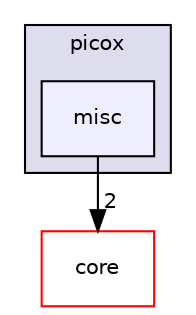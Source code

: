 digraph "misc" {
  compound=true
  node [ fontsize="10", fontname="Helvetica"];
  edge [ labelfontsize="10", labelfontname="Helvetica"];
  subgraph clusterdir_295ce2a6370ae0a688a0222b881c77ca {
    graph [ bgcolor="#ddddee", pencolor="black", label="picox" fontname="Helvetica", fontsize="10", URL="dir_295ce2a6370ae0a688a0222b881c77ca.html"]
  dir_fc86d02d91b49358f7c47929ad36b20e [shape=box, label="misc", style="filled", fillcolor="#eeeeff", pencolor="black", URL="dir_fc86d02d91b49358f7c47929ad36b20e.html"];
  }
  dir_334975c5f7f258e1ec06bfc6b10c4fd2 [shape=box label="core" fillcolor="white" style="filled" color="red" URL="dir_334975c5f7f258e1ec06bfc6b10c4fd2.html"];
  dir_fc86d02d91b49358f7c47929ad36b20e->dir_334975c5f7f258e1ec06bfc6b10c4fd2 [headlabel="2", labeldistance=1.5 headhref="dir_000005_000001.html"];
}
